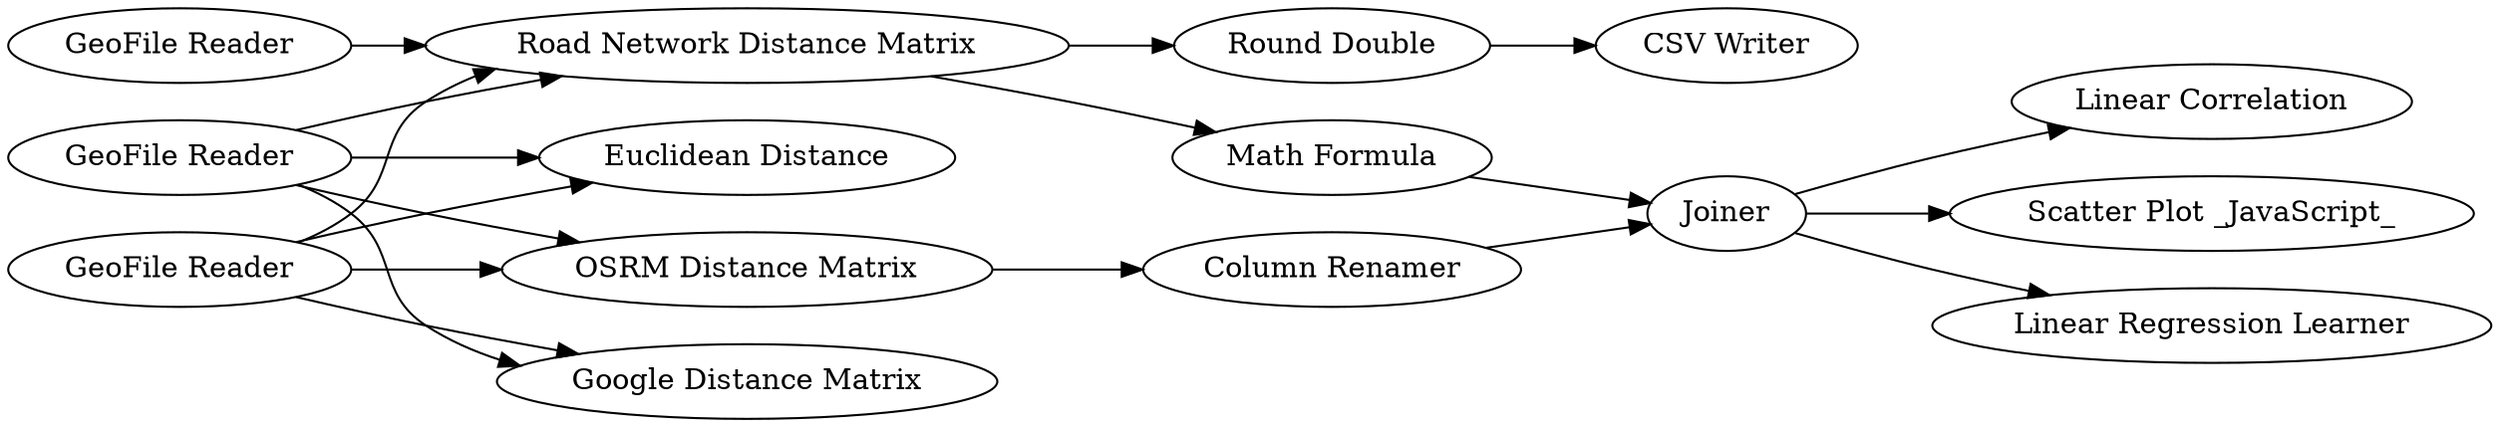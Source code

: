 digraph {
	1 [label="GeoFile Reader"]
	2 [label="GeoFile Reader"]
	3 [label="Euclidean Distance"]
	4 [label="OSRM Distance Matrix"]
	5 [label="Google Distance Matrix"]
	6 [label="GeoFile Reader"]
	7 [label="Road Network Distance Matrix"]
	8 [label="Math Formula"]
	9 [label="Column Renamer"]
	10 [label=Joiner]
	11 [label="Linear Correlation"]
	12 [label="Scatter Plot _JavaScript_"]
	13 [label="Linear Regression Learner"]
	14 [label="Round Double"]
	15 [label="CSV Writer"]
	1 -> 3
	1 -> 5
	1 -> 4
	1 -> 7
	2 -> 3
	2 -> 7
	2 -> 4
	2 -> 5
	4 -> 9
	6 -> 7
	7 -> 14
	7 -> 8
	8 -> 10
	9 -> 10
	10 -> 11
	10 -> 12
	10 -> 13
	14 -> 15
	rankdir=LR
}

